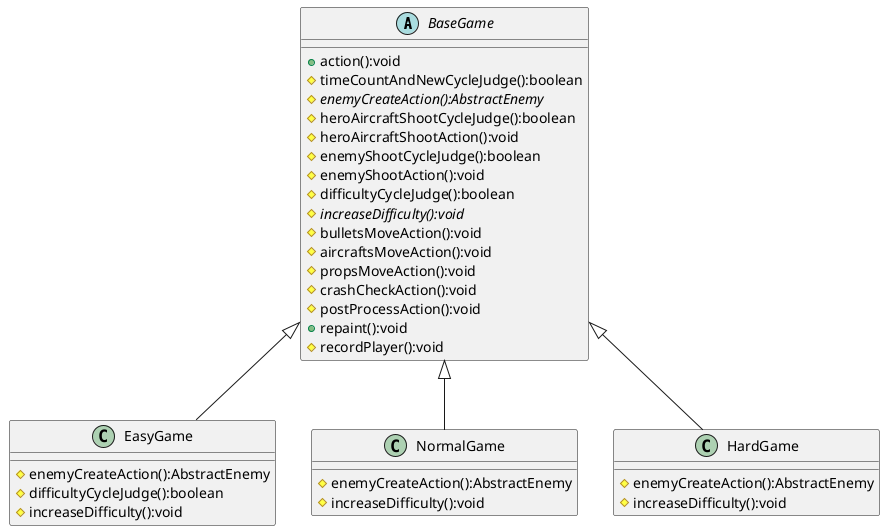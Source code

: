 @startuml
'https://plantuml.com/class-diagram

abstract class BaseGame {
    + action():void
    # timeCountAndNewCycleJudge():boolean
    # {abstract} enemyCreateAction():AbstractEnemy
    # heroAircraftShootCycleJudge():boolean
    # heroAircraftShootAction():void
    # enemyShootCycleJudge():boolean
    # enemyShootAction():void
    # difficultyCycleJudge():boolean
    # {abstract} increaseDifficulty():void
    # bulletsMoveAction():void
    # aircraftsMoveAction():void
    # propsMoveAction():void
    # crashCheckAction():void
    # postProcessAction():void
    + repaint():void
    # recordPlayer():void
}

BaseGame <|-- EasyGame
BaseGame <|-- NormalGame
BaseGame <|-- HardGame

class EasyGame {
    # enemyCreateAction():AbstractEnemy
    # difficultyCycleJudge():boolean
    # increaseDifficulty():void
}

class NormalGame {
    # enemyCreateAction():AbstractEnemy
    # increaseDifficulty():void
}

class HardGame {
    # enemyCreateAction():AbstractEnemy
    # increaseDifficulty():void
}

@enduml